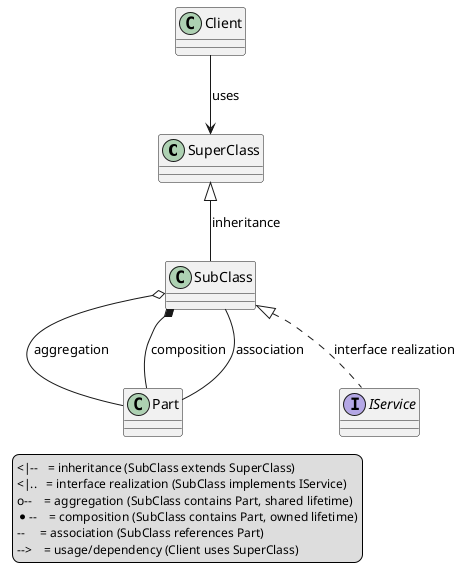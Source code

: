 @startuml 
skinparam legendFontSize 12

' Define actual roles
class SuperClass
class SubClass
class Part
interface IService
class Client

' Relationships
SuperClass <|-- SubClass : inheritance
SubClass <|.. IService : interface realization
SubClass o-- Part : aggregation
SubClass *-- Part : composition
SubClass -- Part : association
Client --> SuperClass : uses

' Legend
legend left
  <|--   = inheritance (SubClass extends SuperClass)
  <|..   = interface realization (SubClass implements IService)
  o--    = aggregation (SubClass contains Part, shared lifetime)
  *--    = composition (SubClass contains Part, owned lifetime)
  --     = association (SubClass references Part)
  -->    = usage/dependency (Client uses SuperClass)
end legend
@enduml
